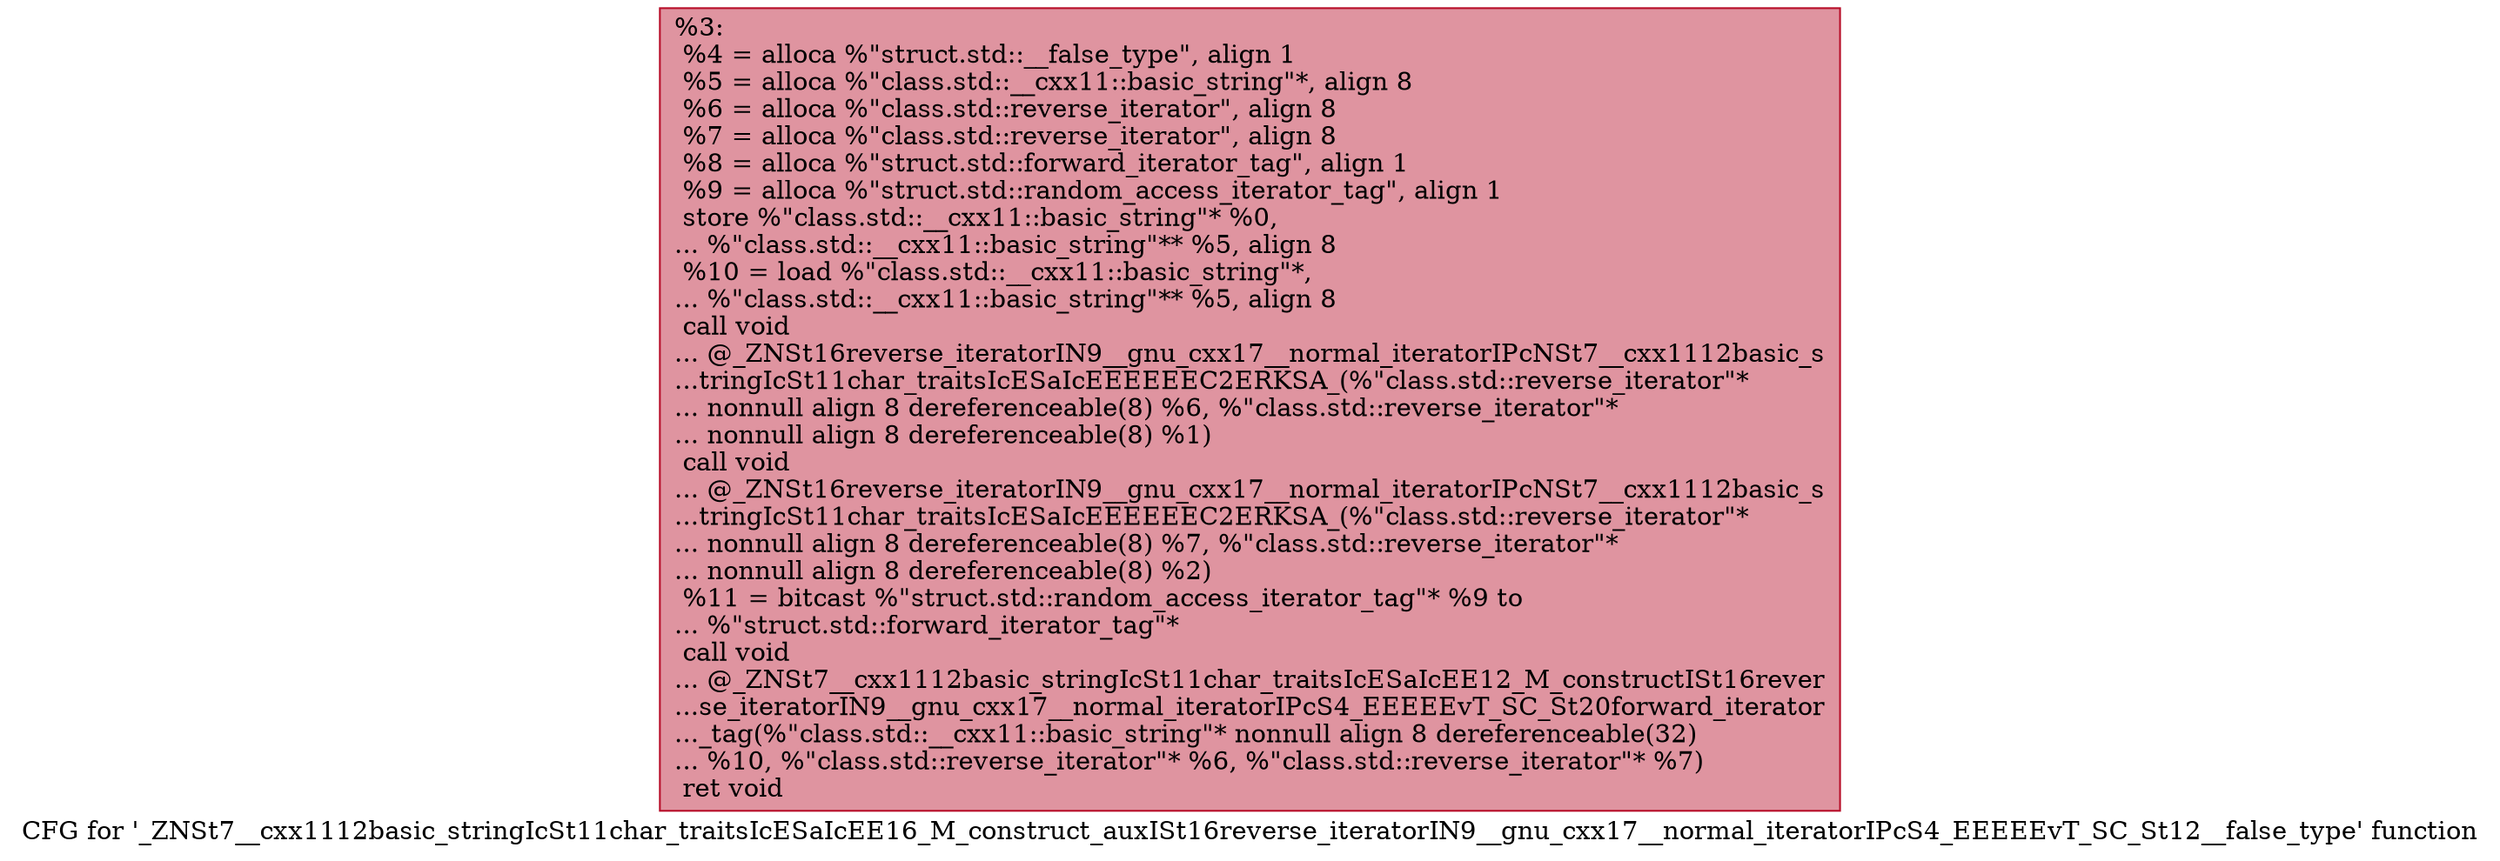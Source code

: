 digraph "CFG for '_ZNSt7__cxx1112basic_stringIcSt11char_traitsIcESaIcEE16_M_construct_auxISt16reverse_iteratorIN9__gnu_cxx17__normal_iteratorIPcS4_EEEEEvT_SC_St12__false_type' function" {
	label="CFG for '_ZNSt7__cxx1112basic_stringIcSt11char_traitsIcESaIcEE16_M_construct_auxISt16reverse_iteratorIN9__gnu_cxx17__normal_iteratorIPcS4_EEEEEvT_SC_St12__false_type' function";

	Node0x5643458e3b20 [shape=record,color="#b70d28ff", style=filled, fillcolor="#b70d2870",label="{%3:\l  %4 = alloca %\"struct.std::__false_type\", align 1\l  %5 = alloca %\"class.std::__cxx11::basic_string\"*, align 8\l  %6 = alloca %\"class.std::reverse_iterator\", align 8\l  %7 = alloca %\"class.std::reverse_iterator\", align 8\l  %8 = alloca %\"struct.std::forward_iterator_tag\", align 1\l  %9 = alloca %\"struct.std::random_access_iterator_tag\", align 1\l  store %\"class.std::__cxx11::basic_string\"* %0,\l... %\"class.std::__cxx11::basic_string\"** %5, align 8\l  %10 = load %\"class.std::__cxx11::basic_string\"*,\l... %\"class.std::__cxx11::basic_string\"** %5, align 8\l  call void\l... @_ZNSt16reverse_iteratorIN9__gnu_cxx17__normal_iteratorIPcNSt7__cxx1112basic_s\l...tringIcSt11char_traitsIcESaIcEEEEEEC2ERKSA_(%\"class.std::reverse_iterator\"*\l... nonnull align 8 dereferenceable(8) %6, %\"class.std::reverse_iterator\"*\l... nonnull align 8 dereferenceable(8) %1)\l  call void\l... @_ZNSt16reverse_iteratorIN9__gnu_cxx17__normal_iteratorIPcNSt7__cxx1112basic_s\l...tringIcSt11char_traitsIcESaIcEEEEEEC2ERKSA_(%\"class.std::reverse_iterator\"*\l... nonnull align 8 dereferenceable(8) %7, %\"class.std::reverse_iterator\"*\l... nonnull align 8 dereferenceable(8) %2)\l  %11 = bitcast %\"struct.std::random_access_iterator_tag\"* %9 to\l... %\"struct.std::forward_iterator_tag\"*\l  call void\l... @_ZNSt7__cxx1112basic_stringIcSt11char_traitsIcESaIcEE12_M_constructISt16rever\l...se_iteratorIN9__gnu_cxx17__normal_iteratorIPcS4_EEEEEvT_SC_St20forward_iterator\l..._tag(%\"class.std::__cxx11::basic_string\"* nonnull align 8 dereferenceable(32)\l... %10, %\"class.std::reverse_iterator\"* %6, %\"class.std::reverse_iterator\"* %7)\l  ret void\l}"];
}
